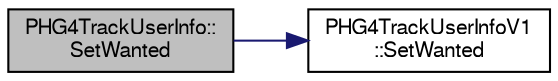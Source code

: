 digraph "PHG4TrackUserInfo::SetWanted"
{
  bgcolor="transparent";
  edge [fontname="FreeSans",fontsize="10",labelfontname="FreeSans",labelfontsize="10"];
  node [fontname="FreeSans",fontsize="10",shape=record];
  rankdir="LR";
  Node1 [label="PHG4TrackUserInfo::\lSetWanted",height=0.2,width=0.4,color="black", fillcolor="grey75", style="filled" fontcolor="black"];
  Node1 -> Node2 [color="midnightblue",fontsize="10",style="solid",fontname="FreeSans"];
  Node2 [label="PHG4TrackUserInfoV1\l::SetWanted",height=0.2,width=0.4,color="black",URL="$da/da8/classPHG4TrackUserInfoV1.html#aff94d466d51d42b75da59e00f065c084"];
}
